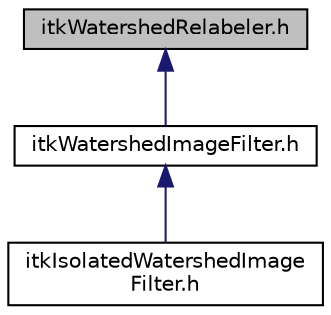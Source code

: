 digraph "itkWatershedRelabeler.h"
{
 // LATEX_PDF_SIZE
  edge [fontname="Helvetica",fontsize="10",labelfontname="Helvetica",labelfontsize="10"];
  node [fontname="Helvetica",fontsize="10",shape=record];
  Node1 [label="itkWatershedRelabeler.h",height=0.2,width=0.4,color="black", fillcolor="grey75", style="filled", fontcolor="black",tooltip=" "];
  Node1 -> Node2 [dir="back",color="midnightblue",fontsize="10",style="solid",fontname="Helvetica"];
  Node2 [label="itkWatershedImageFilter.h",height=0.2,width=0.4,color="black", fillcolor="white", style="filled",URL="$itkWatershedImageFilter_8h.html",tooltip=" "];
  Node2 -> Node3 [dir="back",color="midnightblue",fontsize="10",style="solid",fontname="Helvetica"];
  Node3 [label="itkIsolatedWatershedImage\lFilter.h",height=0.2,width=0.4,color="black", fillcolor="white", style="filled",URL="$itkIsolatedWatershedImageFilter_8h.html",tooltip=" "];
}
